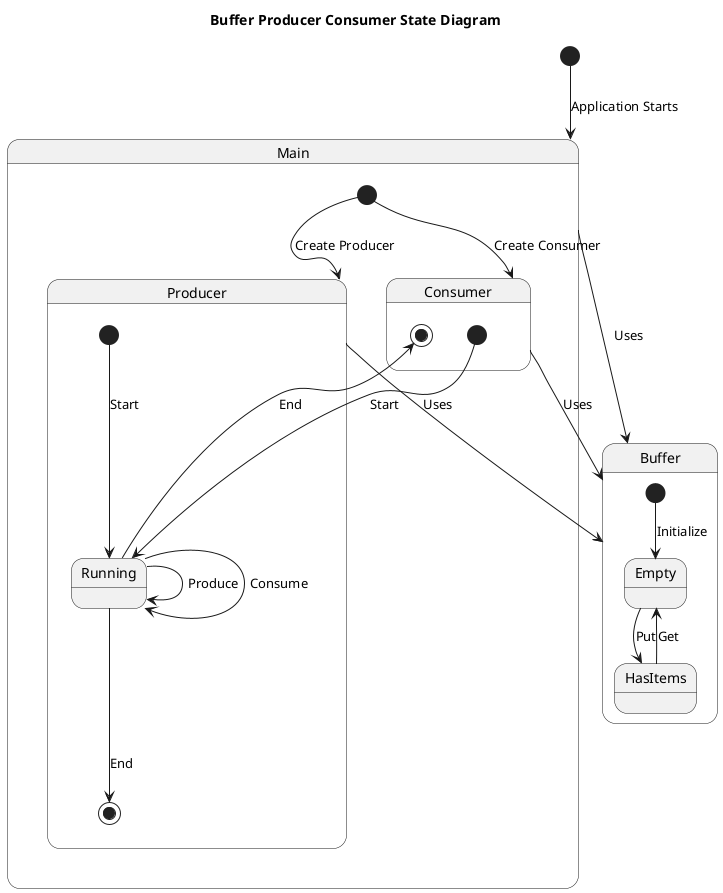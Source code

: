 @startuml
title Buffer Producer Consumer State Diagram

[*] --> Main : Application Starts
state Main {
  [*] --> Producer : Create Producer
  [*] --> Consumer : Create Consumer

  state Producer {
    [*] --> Running : Start
    Running --> Running : Produce
    Running --> [*] : End
  }

  state Consumer {
    [*] --> Running : Start
    Running --> Running : Consume
    Running --> [*] : End
  }
}

state Buffer {
  [*] --> Empty : Initialize
  Empty --> HasItems : Put
  HasItems --> Empty : Get
}

Main --> Buffer : Uses
Producer --> Buffer : Uses
Consumer --> Buffer : Uses

@enduml
